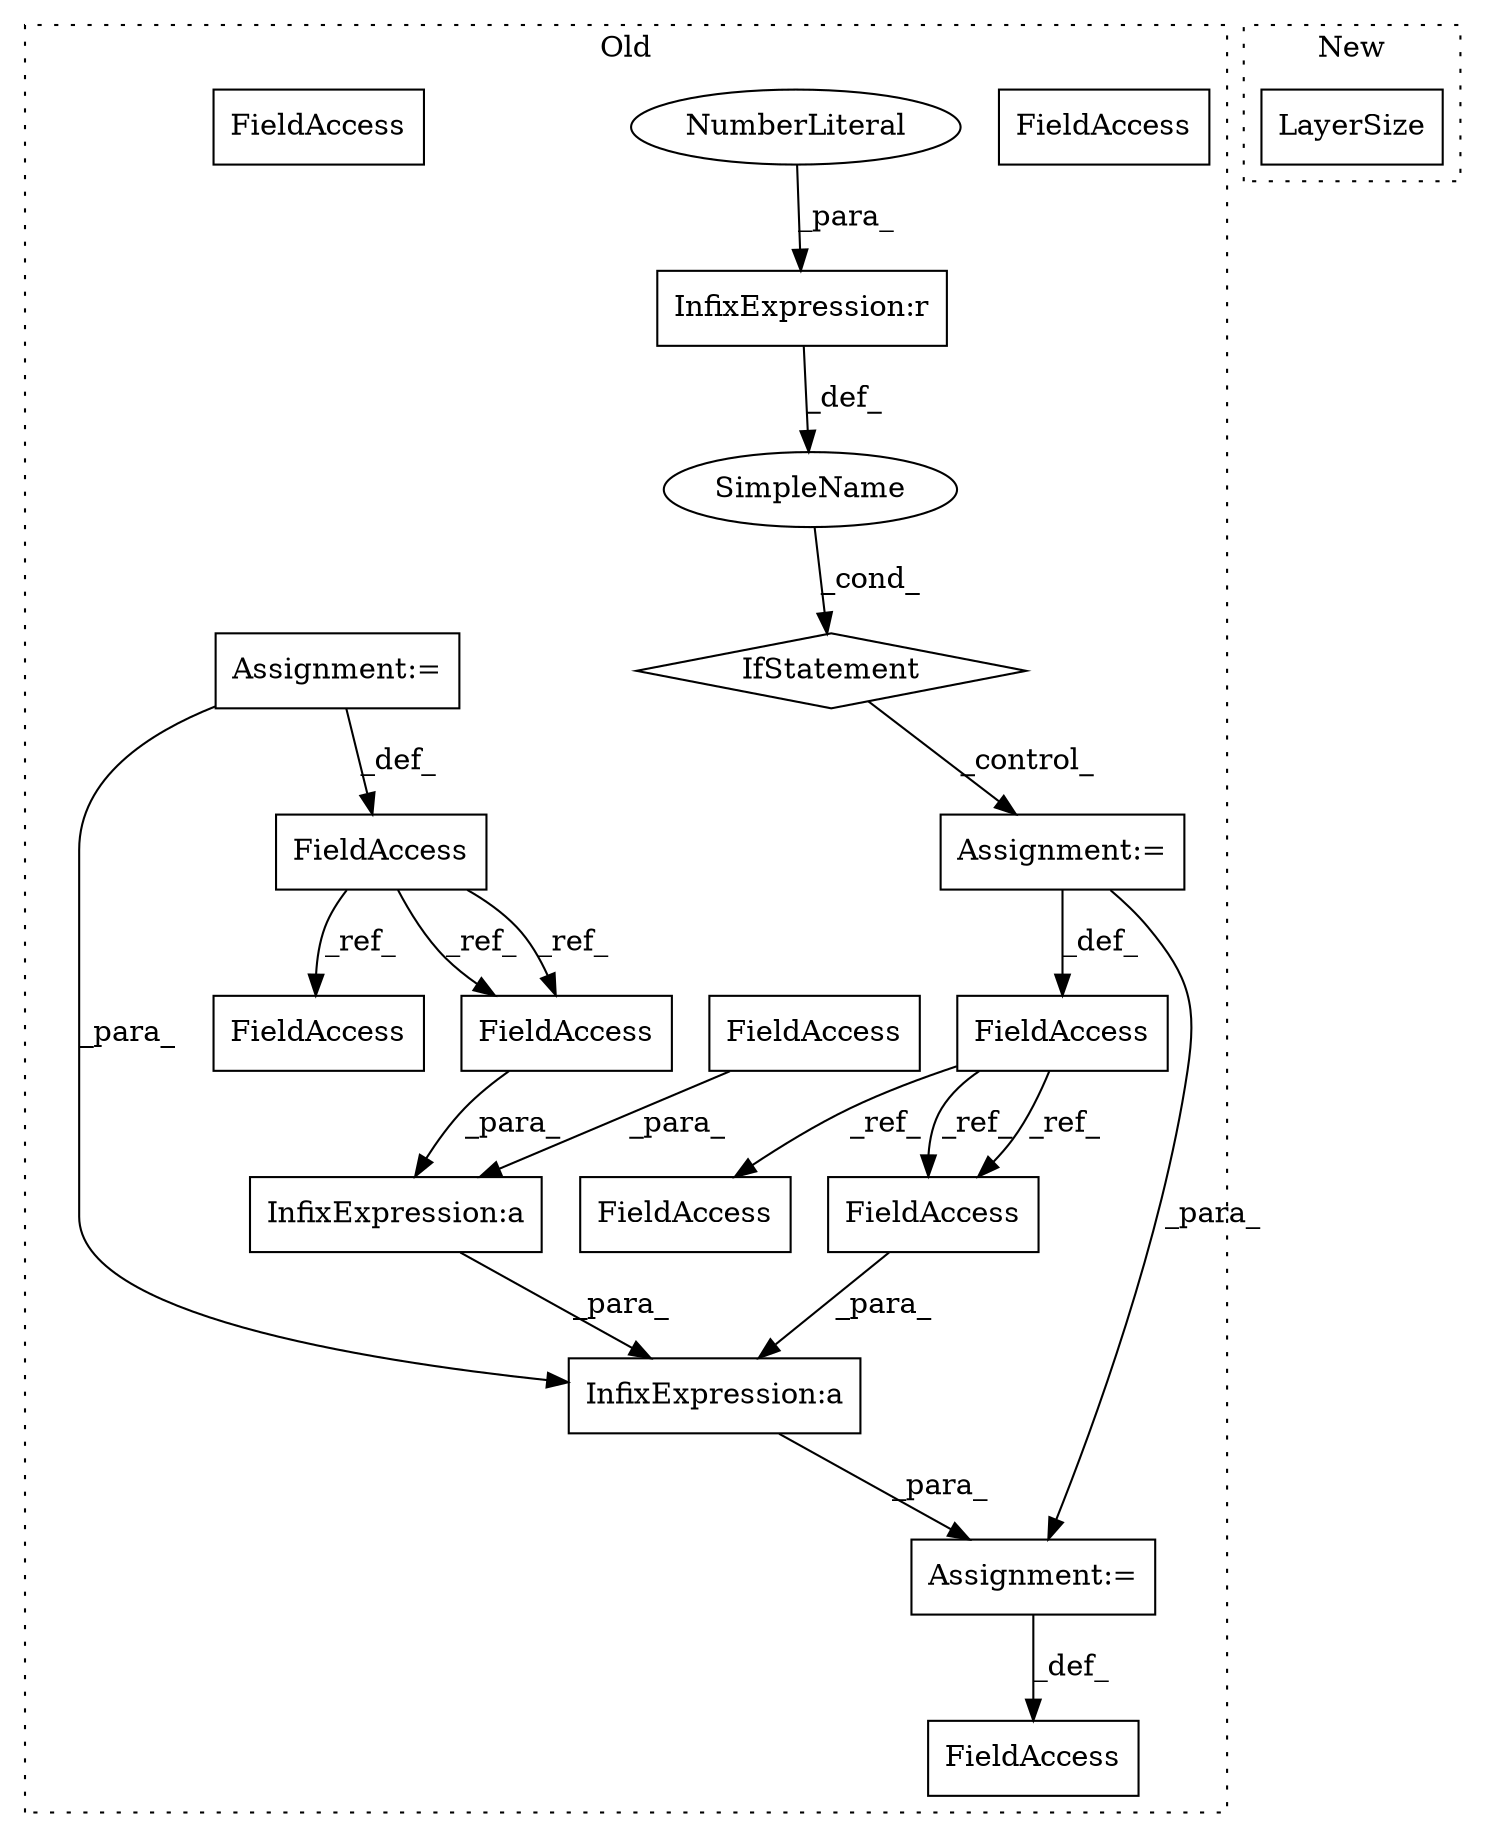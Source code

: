 digraph G {
subgraph cluster0 {
1 [label="IfStatement" a="25" s="11389,11427" l="4,2" shape="diamond"];
3 [label="InfixExpression:r" a="27" s="11422" l="3" shape="box"];
4 [label="SimpleName" a="42" s="" l="" shape="ellipse"];
5 [label="Assignment:=" a="7" s="11515" l="1" shape="box"];
6 [label="FieldAccess" a="22" s="11496" l="19" shape="box"];
7 [label="FieldAccess" a="22" s="11715" l="19" shape="box"];
8 [label="NumberLiteral" a="34" s="11425" l="1" shape="ellipse"];
9 [label="FieldAccess" a="22" s="11643" l="23" shape="box"];
10 [label="FieldAccess" a="22" s="11589" l="19" shape="box"];
11 [label="InfixExpression:a" a="27" s="11690" l="3" shape="box"];
12 [label="InfixExpression:a" a="27" s="11712" l="3" shape="box"];
13 [label="FieldAccess" a="22" s="11353" l="21" shape="box"];
14 [label="FieldAccess" a="22" s="11609" l="21" shape="box"];
15 [label="FieldAccess" a="22" s="11669" l="21" shape="box"];
16 [label="FieldAccess" a="22" s="11693" l="18" shape="box"];
17 [label="Assignment:=" a="7" s="11374" l="1" shape="box"];
18 [label="Assignment:=" a="7" s="11666" l="1" shape="box"];
19 [label="FieldAccess" a="22" s="11669" l="21" shape="box"];
20 [label="FieldAccess" a="22" s="11715" l="19" shape="box"];
label = "Old";
style="dotted";
}
subgraph cluster1 {
2 [label="LayerSize" a="32" s="10581,10679" l="10,1" shape="box"];
label = "New";
style="dotted";
}
1 -> 5 [label="_control_"];
3 -> 4 [label="_def_"];
4 -> 1 [label="_cond_"];
5 -> 18 [label="_para_"];
5 -> 6 [label="_def_"];
6 -> 10 [label="_ref_"];
6 -> 20 [label="_ref_"];
6 -> 20 [label="_ref_"];
8 -> 3 [label="_para_"];
11 -> 12 [label="_para_"];
12 -> 18 [label="_para_"];
13 -> 19 [label="_ref_"];
13 -> 19 [label="_ref_"];
13 -> 14 [label="_ref_"];
16 -> 11 [label="_para_"];
17 -> 13 [label="_def_"];
17 -> 12 [label="_para_"];
18 -> 9 [label="_def_"];
19 -> 11 [label="_para_"];
20 -> 12 [label="_para_"];
}